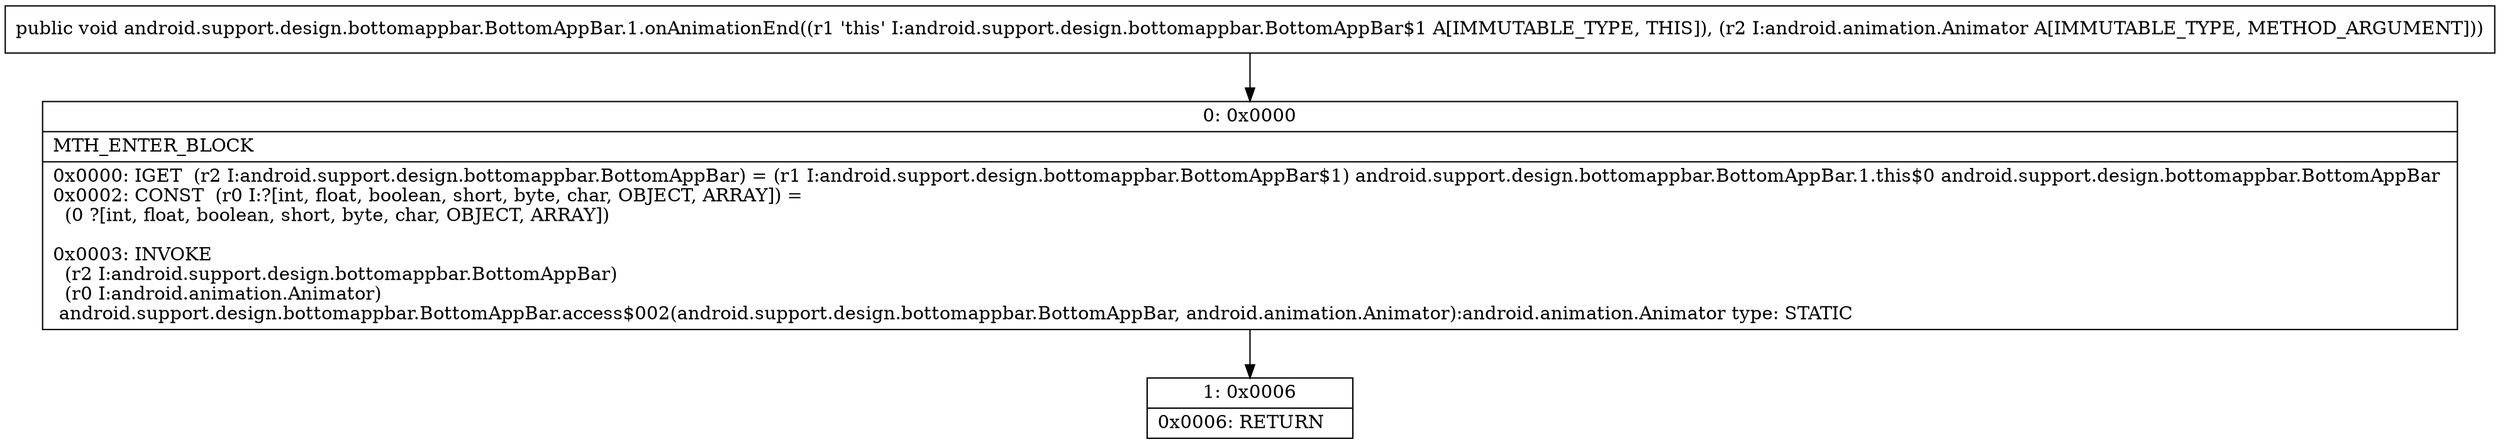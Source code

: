 digraph "CFG forandroid.support.design.bottomappbar.BottomAppBar.1.onAnimationEnd(Landroid\/animation\/Animator;)V" {
Node_0 [shape=record,label="{0\:\ 0x0000|MTH_ENTER_BLOCK\l|0x0000: IGET  (r2 I:android.support.design.bottomappbar.BottomAppBar) = (r1 I:android.support.design.bottomappbar.BottomAppBar$1) android.support.design.bottomappbar.BottomAppBar.1.this$0 android.support.design.bottomappbar.BottomAppBar \l0x0002: CONST  (r0 I:?[int, float, boolean, short, byte, char, OBJECT, ARRAY]) = \l  (0 ?[int, float, boolean, short, byte, char, OBJECT, ARRAY])\l \l0x0003: INVOKE  \l  (r2 I:android.support.design.bottomappbar.BottomAppBar)\l  (r0 I:android.animation.Animator)\l android.support.design.bottomappbar.BottomAppBar.access$002(android.support.design.bottomappbar.BottomAppBar, android.animation.Animator):android.animation.Animator type: STATIC \l}"];
Node_1 [shape=record,label="{1\:\ 0x0006|0x0006: RETURN   \l}"];
MethodNode[shape=record,label="{public void android.support.design.bottomappbar.BottomAppBar.1.onAnimationEnd((r1 'this' I:android.support.design.bottomappbar.BottomAppBar$1 A[IMMUTABLE_TYPE, THIS]), (r2 I:android.animation.Animator A[IMMUTABLE_TYPE, METHOD_ARGUMENT])) }"];
MethodNode -> Node_0;
Node_0 -> Node_1;
}

